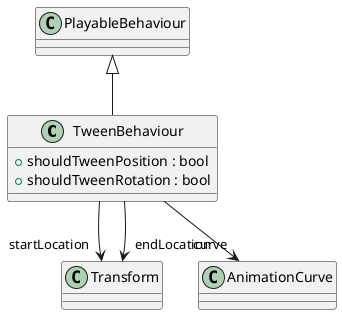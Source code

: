 @startuml
class TweenBehaviour {
    + shouldTweenPosition : bool
    + shouldTweenRotation : bool
}
PlayableBehaviour <|-- TweenBehaviour
TweenBehaviour --> "startLocation" Transform
TweenBehaviour --> "endLocation" Transform
TweenBehaviour --> "curve" AnimationCurve
@enduml
